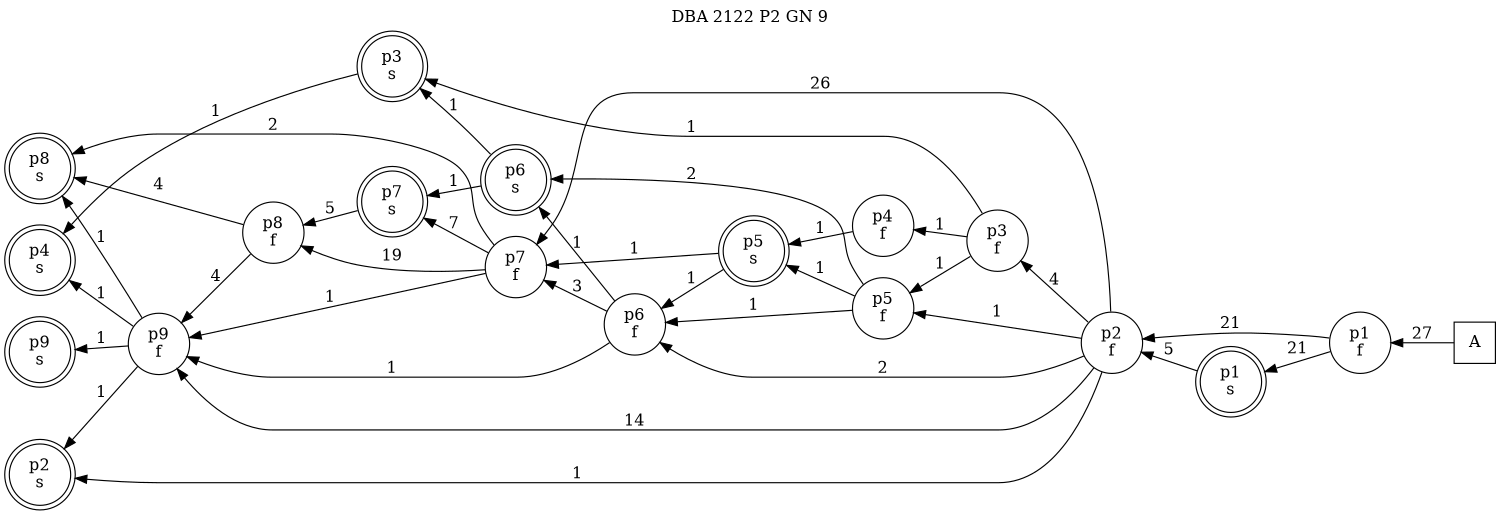 digraph DBA_2122_P2_GN_9_LOW {
labelloc="tl"
label= " DBA 2122 P2 GN 9 "
rankdir="RL";
graph [ size=" 10 , 10 !"]

"A" [shape="square" label="A"]
"p1_f" [shape="circle" label="p1
f"]
"p1_s" [shape="doublecircle" label="p1
s"]
"p2_f" [shape="circle" label="p2
f"]
"p9_f" [shape="circle" label="p9
f"]
"p3_f" [shape="circle" label="p3
f"]
"p5_f" [shape="circle" label="p5
f"]
"p6_f" [shape="circle" label="p6
f"]
"p2_s" [shape="doublecircle" label="p2
s"]
"p4_f" [shape="circle" label="p4
f"]
"p5_s" [shape="doublecircle" label="p5
s"]
"p6_s" [shape="doublecircle" label="p6
s"]
"p3_s" [shape="doublecircle" label="p3
s"]
"p7_f" [shape="circle" label="p7
f"]
"p8_f" [shape="circle" label="p8
f"]
"p4_s" [shape="doublecircle" label="p4
s"]
"p7_s" [shape="doublecircle" label="p7
s"]
"p8_s" [shape="doublecircle" label="p8
s"]
"p9_s" [shape="doublecircle" label="p9
s"]
"A" -> "p1_f" [ label=27]
"p1_f" -> "p1_s" [ label=21]
"p1_f" -> "p2_f" [ label=21]
"p1_s" -> "p2_f" [ label=5]
"p2_f" -> "p9_f" [ label=14]
"p2_f" -> "p3_f" [ label=4]
"p2_f" -> "p5_f" [ label=1]
"p2_f" -> "p6_f" [ label=2]
"p2_f" -> "p2_s" [ label=1]
"p2_f" -> "p7_f" [ label=26]
"p9_f" -> "p2_s" [ label=1]
"p9_f" -> "p4_s" [ label=1]
"p9_f" -> "p8_s" [ label=1]
"p9_f" -> "p9_s" [ label=1]
"p3_f" -> "p5_f" [ label=1]
"p3_f" -> "p4_f" [ label=1]
"p3_f" -> "p3_s" [ label=1]
"p5_f" -> "p6_f" [ label=1]
"p5_f" -> "p5_s" [ label=1]
"p5_f" -> "p6_s" [ label=2]
"p6_f" -> "p9_f" [ label=1]
"p6_f" -> "p6_s" [ label=1]
"p6_f" -> "p7_f" [ label=3]
"p4_f" -> "p5_s" [ label=1]
"p5_s" -> "p6_f" [ label=1]
"p5_s" -> "p7_f" [ label=1]
"p6_s" -> "p3_s" [ label=1]
"p6_s" -> "p7_s" [ label=1]
"p3_s" -> "p4_s" [ label=1]
"p7_f" -> "p9_f" [ label=1]
"p7_f" -> "p8_f" [ label=19]
"p7_f" -> "p7_s" [ label=7]
"p7_f" -> "p8_s" [ label=2]
"p8_f" -> "p9_f" [ label=4]
"p8_f" -> "p8_s" [ label=4]
"p7_s" -> "p8_f" [ label=5]
}
